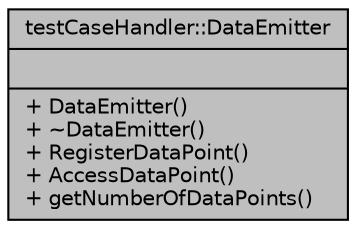 digraph "testCaseHandler::DataEmitter"
{
 // INTERACTIVE_SVG=YES
 // LATEX_PDF_SIZE
  edge [fontname="Helvetica",fontsize="10",labelfontname="Helvetica",labelfontsize="10"];
  node [fontname="Helvetica",fontsize="10",shape=record];
  Node1 [label="{testCaseHandler::DataEmitter\n||+ DataEmitter()\l+ ~DataEmitter()\l+ RegisterDataPoint()\l+ AccessDataPoint()\l+ getNumberOfDataPoints()\l}",height=0.2,width=0.4,color="black", fillcolor="grey75", style="filled", fontcolor="black",tooltip=" "];
}
